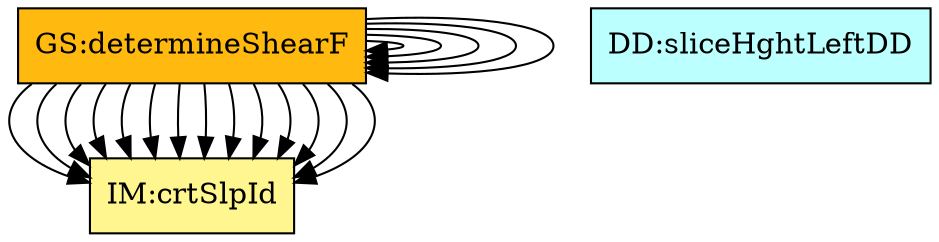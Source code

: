 digraph allvsr {
	instance:determineCritSlip -> theory:FS;
	instance:determineCritSlip -> theory:nrmShrForIM;
	instance:determineCritSlip -> theory:intsliceFsRC;
	instance:determineCritSlip -> theory:crtSlpIdIM;
	instance:displayGraph -> theory:crtSlpIdIM;
	instance:displayFS -> theory:FS;
	instance:displayFS -> theory:nrmShrForIM;
	instance:displayFS -> theory:intsliceFsRC;
	instance:displayNormal -> theory:FS;
	instance:displayNormal -> theory:nrmShrForIM;
	instance:displayNormal -> theory:intsliceFsRC;
	instance:displayShear -> theory:FS;
	instance:displayShear -> theory:nrmShrForIM;
	instance:displayShear -> theory:intsliceFsRC;
	instance:writeToFile -> instance:displayInput;
	instance:writeToFile -> instance:displayGraph;
	instance:writeToFile -> instance:displayFS;
	instance:writeToFile -> instance:displayNormal;
	instance:writeToFile -> instance:displayShear;


	instance:assumpSSC	[shape=box, color=black, style=filled, fillcolor=mistyrose, label="A:assumpSSC"];
	instance:assumpFOS	[shape=box, color=black, style=filled, fillcolor=mistyrose, label="A:assumpFOS"];
	instance:assumpSLH	[shape=box, color=black, style=filled, fillcolor=mistyrose, label="A:assumpSLH"];
	instance:assumpSP	[shape=box, color=black, style=filled, fillcolor=mistyrose, label="A:assumpSP"];
	instance:assumpSLI	[shape=box, color=black, style=filled, fillcolor=mistyrose, label="A:assumpSLI"];
	instance:assumpINSFL	[shape=box, color=black, style=filled, fillcolor=mistyrose, label="A:assumpINSFL"];
	instance:assumpPSC	[shape=box, color=black, style=filled, fillcolor=mistyrose, label="A:assumpPSC"];
	instance:assumpENSL	[shape=box, color=black, style=filled, fillcolor=mistyrose, label="A:assumpENSL"];
	instance:assumpSBSBISL	[shape=box, color=black, style=filled, fillcolor=mistyrose, label="A:assumpSBSBISL"];
	instance:assumpES	[shape=box, color=black, style=filled, fillcolor=mistyrose, label="A:assumpES"];
	instance:assumpSF	[shape=box, color=black, style=filled, fillcolor=mistyrose, label="A:assumpSF"];
	instance:assumpSL	[shape=box, color=black, style=filled, fillcolor=mistyrose, label="A:assumpSL"];
	instance:assumpWIBE	[shape=box, color=black, style=filled, fillcolor=mistyrose, label="A:assumpWIBE"];
	instance:assumpWISE	[shape=box, color=black, style=filled, fillcolor=mistyrose, label="A:assumpWISE"];
	instance:assumpNESSS	[shape=box, color=black, style=filled, fillcolor=mistyrose, label="A:assumpNESSS"];
	instance:assumpHFSM	[shape=box, color=black, style=filled, fillcolor=mistyrose, label="A:assumpHFSM"];

	subgraph A {
	rank="same"
	{instance:assumpSSC, instance:assumpFOS, instance:assumpSLH, instance:assumpSP, instance:assumpSLI, instance:assumpINSFL, instance:assumpPSC, instance:assumpENSL, instance:assumpSBSBISL, instance:assumpES, instance:assumpSF, instance:assumpSL, instance:assumpWIBE, instance:assumpWISE, instance:assumpNESSS, instance:assumpHFSM}
	}

	dataDefn:H_i	[shape=box, color=black, style=filled, fillcolor=paleturquoise1, label="DD:intersliceWtrF"];
	dataDefn:alpha_i	[shape=box, color=black, style=filled, fillcolor=paleturquoise1, label="DD:angleA"];
	dataDefn:beta_i	[shape=box, color=black, style=filled, fillcolor=paleturquoise1, label="DD:angleB"];
	dataDefn:b_i	[shape=box, color=black, style=filled, fillcolor=paleturquoise1, label="DD:lengthB"];
	dataDefn:l_bi	[shape=box, color=black, style=filled, fillcolor=paleturquoise1, label="DD:lengthLb"];
	dataDefn:l_si	[shape=box, color=black, style=filled, fillcolor=paleturquoise1, label="DD:lengthLs"];
	dataDefn:h_i	[shape=box, color=black, style=filled, fillcolor=paleturquoise1, label="DD:slcHeight"];
	dataDefn:sigma	[shape=box, color=black, style=filled, fillcolor=paleturquoise1, label="DD:normStress"];
	dataDefn:tau	[shape=box, color=black, style=filled, fillcolor=paleturquoise1, label="DD:tangStress"];
	dataDefn:torque	[shape=box, color=black, style=filled, fillcolor=paleturquoise1, label="DD:torque"];
	dataDefn:f_i	[shape=box, color=black, style=filled, fillcolor=paleturquoise1, label="DD:ratioVariation"];
	dataDefn:Phi	[shape=box, color=black, style=filled, fillcolor=paleturquoise1, label="DD:convertFunc1"];
	dataDefn:Psi	[shape=box, color=black, style=filled, fillcolor=paleturquoise1, label="DD:convertFunc2"];
	dataDefn:F_xG	[shape=box, color=black, style=filled, fillcolor=paleturquoise1, label="DD:nrmForceSumDD"];
	dataDefn:F_xH	[shape=box, color=black, style=filled, fillcolor=paleturquoise1, label="DD:watForceSumDD"];
	dataDefn:hR	[shape=box, color=black, style=filled, fillcolor=paleturquoise1, label="DD:sliceHghtRightDD"];
	dataDefn:hL	[shape=box, color=black, style=filled, fillcolor=paleturquoise1, label="DD:sliceHghtLeftDD"];

	subgraph DD {
	rank="same"
	{dataDefn:H_i, dataDefn:alpha_i, dataDefn:beta_i, dataDefn:b_i, dataDefn:l_bi, dataDefn:l_si, dataDefn:h_i, dataDefn:sigma, dataDefn:tau, dataDefn:torque, dataDefn:f_i, dataDefn:Phi, dataDefn:Psi, dataDefn:F_xG, dataDefn:F_xH, dataDefn:hR, dataDefn:hL}
	}

	theory:factOfSafetyTM	[shape=box, color=black, style=filled, fillcolor=pink, label="TM:factOfSafety"];
	theory:equilibriumCS	[shape=box, color=black, style=filled, fillcolor=pink, label="TM:equilibrium"];
	theory:mcShrSrgth	[shape=box, color=black, style=filled, fillcolor=pink, label="TM:mcShrStrgth"];
	theory:effectiveStressTM	[shape=box, color=black, style=filled, fillcolor=pink, label="TM:effStress"];
	theory:newtonSL	[shape=box, color=black, style=filled, fillcolor=pink, label="TM:NewtonSecLawMot"];

	subgraph TM {
	rank="same"
	{theory:factOfSafetyTM, theory:equilibriumCS, theory:mcShrSrgth, theory:effectiveStressTM, theory:newtonSL}
	}

	theory:normForcEq	[shape=box, color=black, style=filled, fillcolor=palegreen, label="GD:normForcEq"];
	theory:bsShrFEq	[shape=box, color=black, style=filled, fillcolor=palegreen, label="GD:bsShrFEq"];
	theory:resShr	[shape=box, color=black, style=filled, fillcolor=palegreen, label="GD:resShr"];
	theory:mobShr	[shape=box, color=black, style=filled, fillcolor=palegreen, label="GD:mobShr"];
	theory:effNormF	[shape=box, color=black, style=filled, fillcolor=palegreen, label="GD:effNormF"];
	theory:resShearWO	[shape=box, color=black, style=filled, fillcolor=palegreen, label="GD:resShearWO"];
	theory:mobShearWO	[shape=box, color=black, style=filled, fillcolor=palegreen, label="GD:mobShearWO"];
	theory:X_i	[shape=box, color=black, style=filled, fillcolor=palegreen, label="GD:normShrR"];
	theory:momentEql	[shape=box, color=black, style=filled, fillcolor=palegreen, label="GD:momentEql"];
	theory:weight	[shape=box, color=black, style=filled, fillcolor=palegreen, label="GD:weight"];
	theory:sliceWght	[shape=box, color=black, style=filled, fillcolor=palegreen, label="GD:sliceWght"];
	theory:pressure	[shape=box, color=black, style=filled, fillcolor=palegreen, label="GD:hsPressure"];
	theory:baseWtrF	[shape=box, color=black, style=filled, fillcolor=palegreen, label="GD:baseWtrF"];
	theory:srfWtrF	[shape=box, color=black, style=filled, fillcolor=palegreen, label="GD:srfWtrF"];

	subgraph GD {
	rank="same"
	{theory:normForcEq, theory:bsShrFEq, theory:resShr, theory:mobShr, theory:effNormF, theory:resShearWO, theory:mobShearWO, theory:X_i, theory:momentEql, theory:weight, theory:sliceWght, theory:pressure, theory:baseWtrF, theory:srfWtrF}
	}

	theory:FS	[shape=box, color=black, style=filled, fillcolor=khaki1, label="IM:fctSfty"];
	theory:nrmShrForIM	[shape=box, color=black, style=filled, fillcolor=khaki1, label="IM:nrmShrFor"];
	theory:nrmShrForNumRC	[shape=box, color=black, style=filled, fillcolor=khaki1, label="IM:nrmShrForNum"];
	theory:nrmShrForDenRC	[shape=box, color=black, style=filled, fillcolor=khaki1, label="IM:nrmShrForDen"];
	theory:intsliceFsRC	[shape=box, color=black, style=filled, fillcolor=khaki1, label="IM:intsliceFs"];
	theory:crtSlpIdIM	[shape=box, color=black, style=filled, fillcolor=khaki1, label="IM:crtSlpId"];

	subgraph IM {
	rank="same"
	{theory:FS, theory:nrmShrForIM, theory:nrmShrForNumRC, theory:nrmShrForDenRC, theory:intsliceFsRC, theory:crtSlpIdIM}
	}

	instance:inputValues	[shape=box, color=black, style=filled, fillcolor=ivory, label="FR:inputValues"];
	instance:readAndStore	[shape=box, color=black, style=filled, fillcolor=ivory, label="FR:readAndStore"];
	instance:verifyInput	[shape=box, color=black, style=filled, fillcolor=ivory, label="FR:verifyInput"];
	instance:determineCritSlip	[shape=box, color=black, style=filled, fillcolor=ivory, label="FR:determineCritSlip"];
	instance:verifyOutput	[shape=box, color=black, style=filled, fillcolor=ivory, label="FR:verifyOutput"];
	instance:displayInput	[shape=box, color=black, style=filled, fillcolor=ivory, label="FR:displayInput"];
	instance:displayGraph	[shape=box, color=black, style=filled, fillcolor=ivory, label="FR:displayGraph"];
	instance:displayFS	[shape=box, color=black, style=filled, fillcolor=ivory, label="FR:displayFS"];
	instance:displayNormal	[shape=box, color=black, style=filled, fillcolor=ivory, label="FR:displayNormal"];
	instance:displayShear	[shape=box, color=black, style=filled, fillcolor=ivory, label="FR:displayShear"];
	instance:writeToFile	[shape=box, color=black, style=filled, fillcolor=ivory, label="FR:writeToFile"];
	instance:correct	[shape=box, color=black, style=filled, fillcolor=ivory, label="NFR:correct"];
	instance:understandable	[shape=box, color=black, style=filled, fillcolor=ivory, label="NFR:understandable"];
	instance:reusable	[shape=box, color=black, style=filled, fillcolor=ivory, label="NFR:reusable"];
	instance:maintainable	[shape=box, color=black, style=filled, fillcolor=ivory, label="NFR:maintainable"];

	subgraph FR {
	rank="same"
	{instance:inputValues, instance:readAndStore, instance:verifyInput, instance:determineCritSlip, instance:verifyOutput, instance:displayInput, instance:displayGraph, instance:displayFS, instance:displayNormal, instance:displayShear, instance:writeToFile, instance:correct, instance:understandable, instance:reusable, instance:maintainable}
	}

	instance:identifyCritAndFS	[shape=box, color=black, style=filled, fillcolor=darkgoldenrod1, label="GS:identifyCritAndFS"];
	instance:determineNormalF	[shape=box, color=black, style=filled, fillcolor=darkgoldenrod1, label="GS:determineNormalF"];
	instance:determineShearF	[shape=box, color=black, style=filled, fillcolor=darkgoldenrod1, label="GS:determineShearF"];

	subgraph GS {
	rank="same"
	{instance:identifyCritAndFS, instance:determineNormalF, instance:determineShearF}
	}

}
